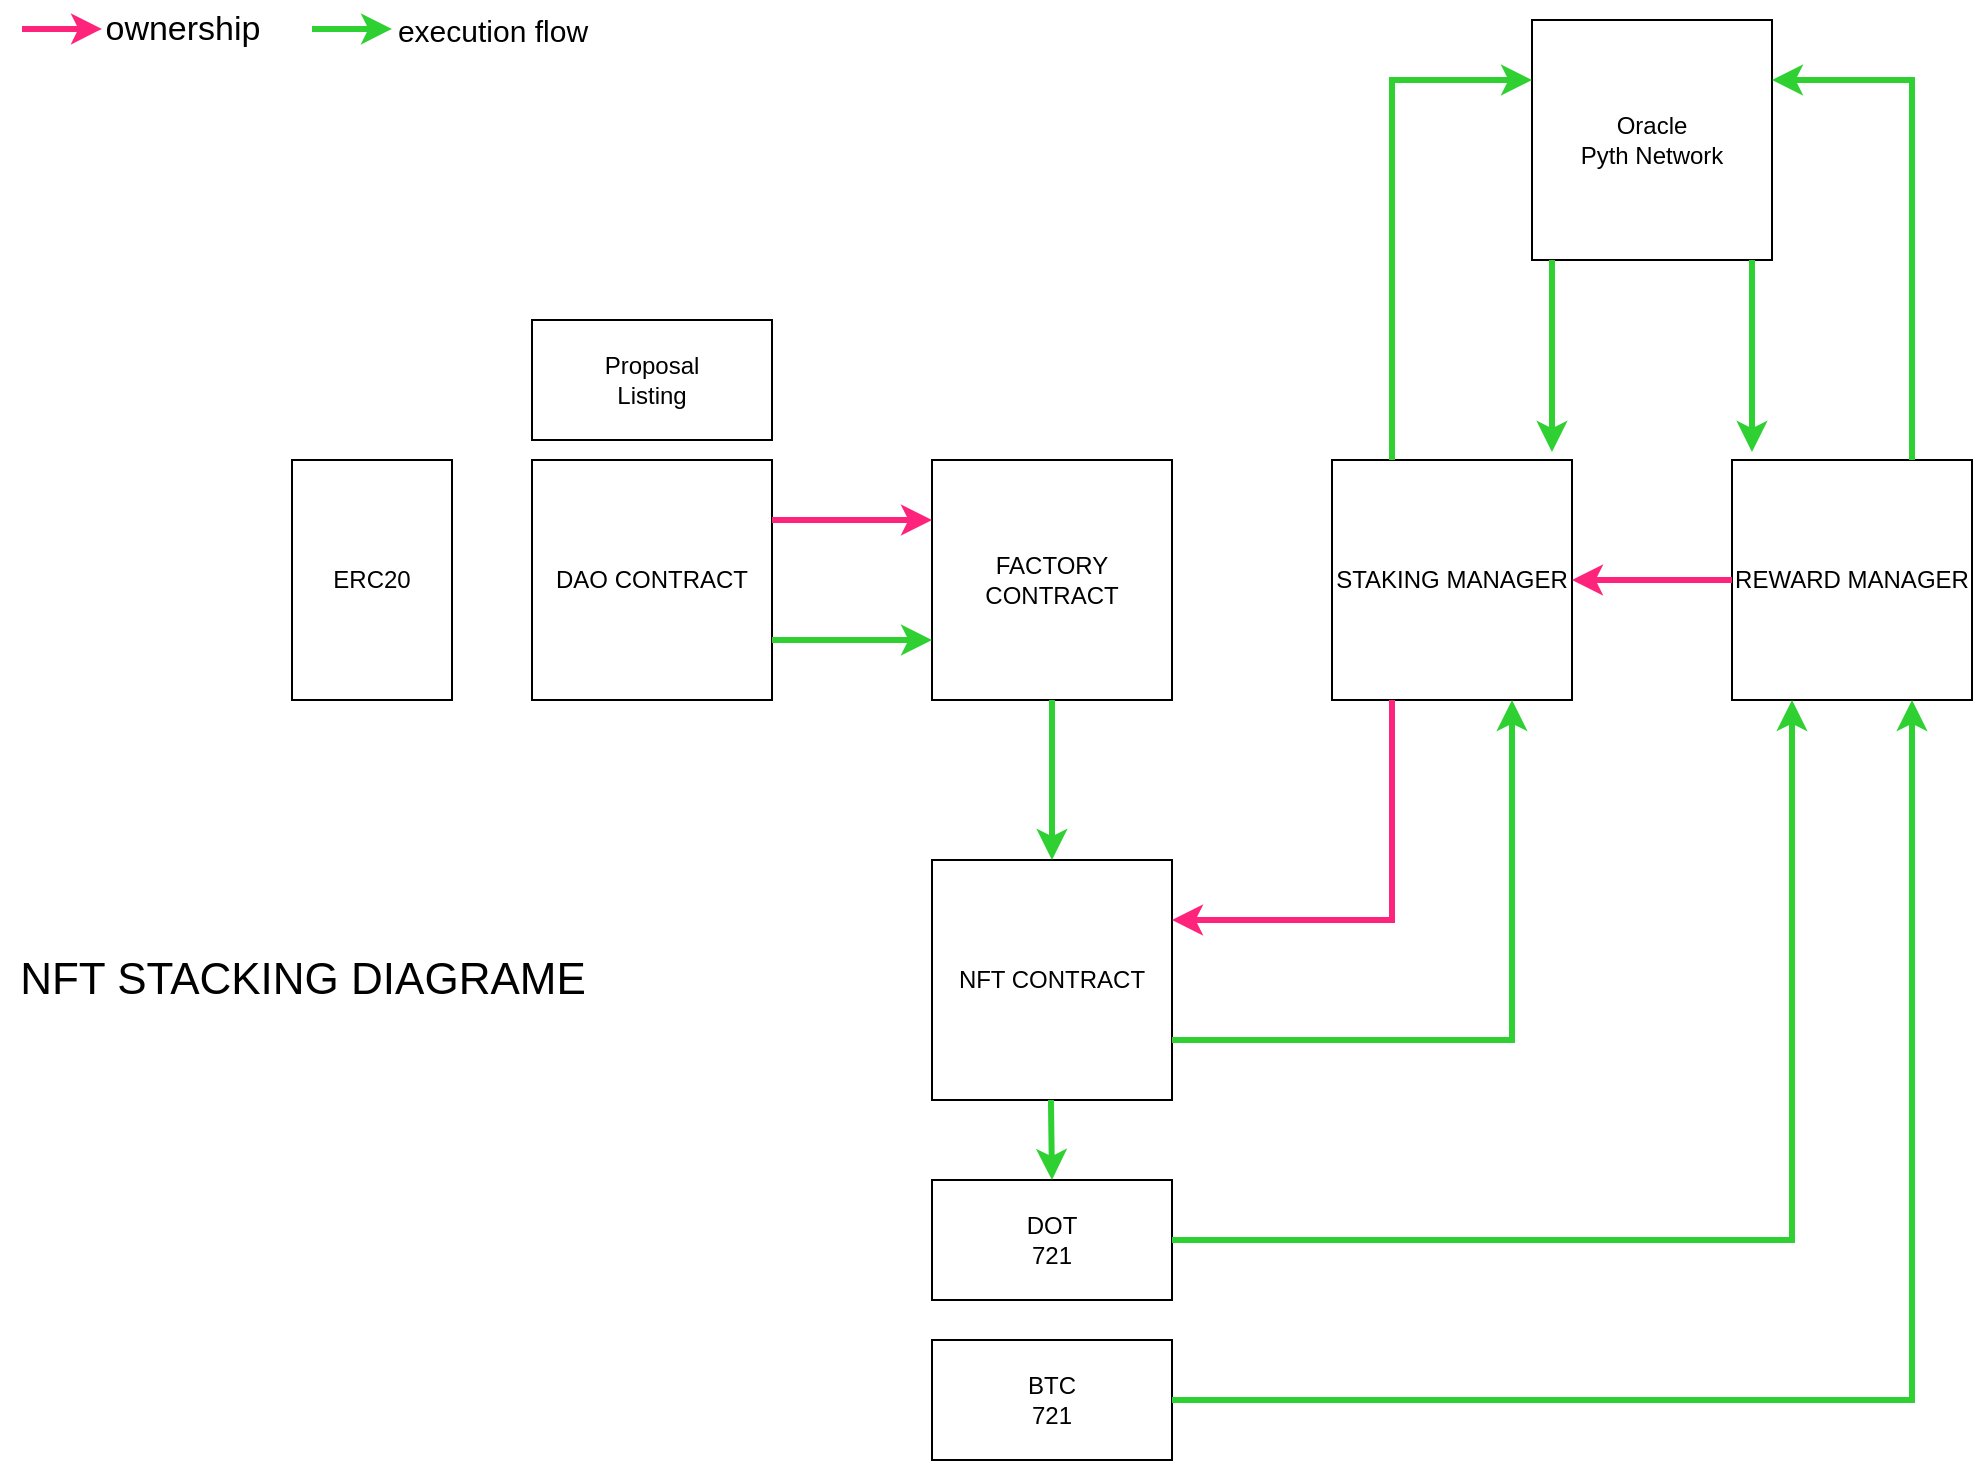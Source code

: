 <mxfile version="24.7.12">
  <diagram name="Page-1" id="U7I2IAQGmlWfTDbmmGAK">
    <mxGraphModel dx="1466" dy="939" grid="0" gridSize="10" guides="1" tooltips="1" connect="1" arrows="1" fold="1" page="1" pageScale="1" pageWidth="2339" pageHeight="3300" math="0" shadow="0">
      <root>
        <mxCell id="0" />
        <mxCell id="1" parent="0" />
        <mxCell id="TQNTJ49vkRVd2rRvTAJP-1" value="DAO CONTRACT" style="whiteSpace=wrap;html=1;aspect=fixed;" vertex="1" parent="1">
          <mxGeometry x="280" y="250" width="120" height="120" as="geometry" />
        </mxCell>
        <mxCell id="TQNTJ49vkRVd2rRvTAJP-2" value="FACTORY CONTRACT" style="whiteSpace=wrap;html=1;aspect=fixed;" vertex="1" parent="1">
          <mxGeometry x="480" y="250" width="120" height="120" as="geometry" />
        </mxCell>
        <mxCell id="TQNTJ49vkRVd2rRvTAJP-3" value="STAKING MANAGER" style="whiteSpace=wrap;html=1;aspect=fixed;" vertex="1" parent="1">
          <mxGeometry x="680" y="250" width="120" height="120" as="geometry" />
        </mxCell>
        <mxCell id="TQNTJ49vkRVd2rRvTAJP-4" value="REWARD MANAGER" style="whiteSpace=wrap;html=1;aspect=fixed;" vertex="1" parent="1">
          <mxGeometry x="880" y="250" width="120" height="120" as="geometry" />
        </mxCell>
        <mxCell id="TQNTJ49vkRVd2rRvTAJP-7" value="" style="endArrow=classic;html=1;rounded=0;entryX=0;entryY=0.25;entryDx=0;entryDy=0;targetPerimeterSpacing=6;strokeColor=#FF247B;strokeWidth=3;exitX=1;exitY=0.25;exitDx=0;exitDy=0;" edge="1" parent="1" source="TQNTJ49vkRVd2rRvTAJP-1" target="TQNTJ49vkRVd2rRvTAJP-2">
          <mxGeometry width="50" height="50" relative="1" as="geometry">
            <mxPoint x="400" y="310" as="sourcePoint" />
            <mxPoint x="450" y="260" as="targetPoint" />
          </mxGeometry>
        </mxCell>
        <mxCell id="TQNTJ49vkRVd2rRvTAJP-10" value="" style="endArrow=classic;html=1;rounded=0;entryX=1;entryY=0.5;entryDx=0;entryDy=0;targetPerimeterSpacing=6;strokeColor=#FF247B;exitX=0;exitY=0.5;exitDx=0;exitDy=0;strokeWidth=3;" edge="1" parent="1" source="TQNTJ49vkRVd2rRvTAJP-4" target="TQNTJ49vkRVd2rRvTAJP-3">
          <mxGeometry width="50" height="50" relative="1" as="geometry">
            <mxPoint x="820" y="420" as="sourcePoint" />
            <mxPoint x="900" y="420" as="targetPoint" />
          </mxGeometry>
        </mxCell>
        <mxCell id="TQNTJ49vkRVd2rRvTAJP-11" value="NFT CONTRACT" style="whiteSpace=wrap;html=1;aspect=fixed;" vertex="1" parent="1">
          <mxGeometry x="480" y="450" width="120" height="120" as="geometry" />
        </mxCell>
        <mxCell id="TQNTJ49vkRVd2rRvTAJP-13" value="" style="endArrow=classic;html=1;rounded=0;entryX=1;entryY=0.25;entryDx=0;entryDy=0;targetPerimeterSpacing=6;strokeColor=#FF247B;strokeWidth=3;exitX=0.25;exitY=1;exitDx=0;exitDy=0;" edge="1" parent="1" source="TQNTJ49vkRVd2rRvTAJP-3" target="TQNTJ49vkRVd2rRvTAJP-11">
          <mxGeometry width="50" height="50" relative="1" as="geometry">
            <mxPoint x="720" y="390" as="sourcePoint" />
            <mxPoint x="750" y="510" as="targetPoint" />
            <Array as="points">
              <mxPoint x="710" y="480" />
            </Array>
          </mxGeometry>
        </mxCell>
        <mxCell id="TQNTJ49vkRVd2rRvTAJP-14" value="" style="endArrow=classic;html=1;rounded=0;exitX=0.5;exitY=1;exitDx=0;exitDy=0;entryX=0.5;entryY=0;entryDx=0;entryDy=0;strokeColor=#2fd032;strokeWidth=3;" edge="1" parent="1" source="TQNTJ49vkRVd2rRvTAJP-2" target="TQNTJ49vkRVd2rRvTAJP-11">
          <mxGeometry width="50" height="50" relative="1" as="geometry">
            <mxPoint x="600" y="570" as="sourcePoint" />
            <mxPoint x="650" y="520" as="targetPoint" />
          </mxGeometry>
        </mxCell>
        <mxCell id="TQNTJ49vkRVd2rRvTAJP-15" value="Proposal&lt;div&gt;Listing&lt;/div&gt;" style="whiteSpace=wrap;html=1;" vertex="1" parent="1">
          <mxGeometry x="280" y="180" width="120" height="60" as="geometry" />
        </mxCell>
        <mxCell id="TQNTJ49vkRVd2rRvTAJP-17" value="DOT&lt;div&gt;721&lt;/div&gt;" style="rounded=0;whiteSpace=wrap;html=1;" vertex="1" parent="1">
          <mxGeometry x="480" y="610" width="120" height="60" as="geometry" />
        </mxCell>
        <mxCell id="TQNTJ49vkRVd2rRvTAJP-18" value="" style="endArrow=classic;html=1;rounded=0;exitX=0.5;exitY=1;exitDx=0;exitDy=0;strokeColor=#2fd032;strokeWidth=3;entryX=0.5;entryY=0;entryDx=0;entryDy=0;" edge="1" parent="1" target="TQNTJ49vkRVd2rRvTAJP-17">
          <mxGeometry width="50" height="50" relative="1" as="geometry">
            <mxPoint x="539.47" y="570" as="sourcePoint" />
            <mxPoint x="539" y="600" as="targetPoint" />
          </mxGeometry>
        </mxCell>
        <mxCell id="TQNTJ49vkRVd2rRvTAJP-20" value="" style="endArrow=classic;html=1;rounded=0;exitX=1;exitY=0.5;exitDx=0;exitDy=0;entryX=0.25;entryY=1;entryDx=0;entryDy=0;strokeColor=#2fd032;strokeWidth=3;" edge="1" parent="1" source="TQNTJ49vkRVd2rRvTAJP-17" target="TQNTJ49vkRVd2rRvTAJP-4">
          <mxGeometry width="50" height="50" relative="1" as="geometry">
            <mxPoint x="680" y="640" as="sourcePoint" />
            <mxPoint x="680" y="720" as="targetPoint" />
            <Array as="points">
              <mxPoint x="910" y="640" />
            </Array>
          </mxGeometry>
        </mxCell>
        <mxCell id="TQNTJ49vkRVd2rRvTAJP-21" value="" style="endArrow=classic;html=1;rounded=0;exitX=1;exitY=0.75;exitDx=0;exitDy=0;entryX=0.75;entryY=1;entryDx=0;entryDy=0;strokeColor=#2fd032;strokeWidth=3;" edge="1" parent="1" source="TQNTJ49vkRVd2rRvTAJP-11" target="TQNTJ49vkRVd2rRvTAJP-3">
          <mxGeometry width="50" height="50" relative="1" as="geometry">
            <mxPoint x="610" y="650" as="sourcePoint" />
            <mxPoint x="950" y="380" as="targetPoint" />
            <Array as="points">
              <mxPoint x="770" y="540" />
            </Array>
          </mxGeometry>
        </mxCell>
        <mxCell id="TQNTJ49vkRVd2rRvTAJP-22" value="BTC&lt;div&gt;721&lt;/div&gt;" style="rounded=0;whiteSpace=wrap;html=1;" vertex="1" parent="1">
          <mxGeometry x="480" y="690" width="120" height="60" as="geometry" />
        </mxCell>
        <mxCell id="TQNTJ49vkRVd2rRvTAJP-23" value="" style="endArrow=classic;html=1;rounded=0;exitX=1;exitY=0.5;exitDx=0;exitDy=0;entryX=0.75;entryY=1;entryDx=0;entryDy=0;strokeColor=#2fd032;strokeWidth=3;" edge="1" parent="1" source="TQNTJ49vkRVd2rRvTAJP-22" target="TQNTJ49vkRVd2rRvTAJP-4">
          <mxGeometry width="50" height="50" relative="1" as="geometry">
            <mxPoint x="610" y="650" as="sourcePoint" />
            <mxPoint x="950" y="380" as="targetPoint" />
            <Array as="points">
              <mxPoint x="970" y="720" />
            </Array>
          </mxGeometry>
        </mxCell>
        <mxCell id="TQNTJ49vkRVd2rRvTAJP-24" value="" style="endArrow=classic;html=1;rounded=0;targetPerimeterSpacing=6;strokeColor=#FF247B;strokeWidth=3;" edge="1" parent="1">
          <mxGeometry width="50" height="50" relative="1" as="geometry">
            <mxPoint x="25" y="34.47" as="sourcePoint" />
            <mxPoint x="65" y="34.47" as="targetPoint" />
            <Array as="points" />
          </mxGeometry>
        </mxCell>
        <mxCell id="TQNTJ49vkRVd2rRvTAJP-25" value="&lt;font style=&quot;font-size: 17px;&quot;&gt;ownership&lt;/font&gt;" style="text;html=1;align=center;verticalAlign=middle;resizable=0;points=[];autosize=1;strokeColor=none;fillColor=none;" vertex="1" parent="1">
          <mxGeometry x="55" y="20" width="100" height="30" as="geometry" />
        </mxCell>
        <mxCell id="TQNTJ49vkRVd2rRvTAJP-26" value="" style="endArrow=classic;html=1;rounded=0;exitX=1;exitY=0.75;exitDx=0;exitDy=0;entryX=0;entryY=0.75;entryDx=0;entryDy=0;strokeColor=#2fd032;strokeWidth=3;" edge="1" parent="1" source="TQNTJ49vkRVd2rRvTAJP-1" target="TQNTJ49vkRVd2rRvTAJP-2">
          <mxGeometry width="50" height="50" relative="1" as="geometry">
            <mxPoint x="550" y="380" as="sourcePoint" />
            <mxPoint x="550" y="460" as="targetPoint" />
          </mxGeometry>
        </mxCell>
        <mxCell id="TQNTJ49vkRVd2rRvTAJP-27" value="" style="endArrow=classic;html=1;rounded=0;strokeColor=#2fd032;strokeWidth=3;" edge="1" parent="1">
          <mxGeometry width="50" height="50" relative="1" as="geometry">
            <mxPoint x="170" y="34.47" as="sourcePoint" />
            <mxPoint x="210" y="34.47" as="targetPoint" />
          </mxGeometry>
        </mxCell>
        <mxCell id="TQNTJ49vkRVd2rRvTAJP-28" value="&lt;font style=&quot;font-size: 15px;&quot;&gt;execution flow&lt;/font&gt;" style="text;html=1;align=center;verticalAlign=middle;resizable=0;points=[];autosize=1;strokeColor=none;fillColor=none;" vertex="1" parent="1">
          <mxGeometry x="200" y="20" width="120" height="30" as="geometry" />
        </mxCell>
        <mxCell id="TQNTJ49vkRVd2rRvTAJP-31" value="Oracle&lt;div&gt;Pyth Network&lt;/div&gt;" style="whiteSpace=wrap;html=1;aspect=fixed;" vertex="1" parent="1">
          <mxGeometry x="780" y="30" width="120" height="120" as="geometry" />
        </mxCell>
        <mxCell id="TQNTJ49vkRVd2rRvTAJP-33" value="ERC20" style="rounded=0;whiteSpace=wrap;html=1;" vertex="1" parent="1">
          <mxGeometry x="160" y="250" width="80" height="120" as="geometry" />
        </mxCell>
        <mxCell id="TQNTJ49vkRVd2rRvTAJP-39" value="" style="endArrow=classic;html=1;rounded=0;exitX=0.25;exitY=0;exitDx=0;exitDy=0;entryX=0;entryY=0.25;entryDx=0;entryDy=0;strokeColor=#2fd032;strokeWidth=3;" edge="1" parent="1" source="TQNTJ49vkRVd2rRvTAJP-3" target="TQNTJ49vkRVd2rRvTAJP-31">
          <mxGeometry width="50" height="50" relative="1" as="geometry">
            <mxPoint x="660" y="100" as="sourcePoint" />
            <mxPoint x="740" y="100" as="targetPoint" />
            <Array as="points">
              <mxPoint x="710" y="60" />
            </Array>
          </mxGeometry>
        </mxCell>
        <mxCell id="TQNTJ49vkRVd2rRvTAJP-40" value="" style="endArrow=classic;html=1;rounded=0;strokeColor=#2fd032;strokeWidth=3;" edge="1" parent="1">
          <mxGeometry width="50" height="50" relative="1" as="geometry">
            <mxPoint x="790" y="150" as="sourcePoint" />
            <mxPoint x="790" y="246" as="targetPoint" />
            <Array as="points" />
          </mxGeometry>
        </mxCell>
        <mxCell id="TQNTJ49vkRVd2rRvTAJP-41" value="" style="endArrow=classic;html=1;rounded=0;strokeColor=#2fd032;strokeWidth=3;" edge="1" parent="1">
          <mxGeometry width="50" height="50" relative="1" as="geometry">
            <mxPoint x="890" y="150" as="sourcePoint" />
            <mxPoint x="890" y="246" as="targetPoint" />
            <Array as="points" />
          </mxGeometry>
        </mxCell>
        <mxCell id="TQNTJ49vkRVd2rRvTAJP-42" value="" style="endArrow=classic;html=1;rounded=0;exitX=0.75;exitY=0;exitDx=0;exitDy=0;entryX=1;entryY=0.25;entryDx=0;entryDy=0;strokeColor=#2fd032;strokeWidth=3;" edge="1" parent="1" source="TQNTJ49vkRVd2rRvTAJP-4" target="TQNTJ49vkRVd2rRvTAJP-31">
          <mxGeometry width="50" height="50" relative="1" as="geometry">
            <mxPoint x="1020" y="240" as="sourcePoint" />
            <mxPoint x="1090" y="50" as="targetPoint" />
            <Array as="points">
              <mxPoint x="970" y="60" />
            </Array>
          </mxGeometry>
        </mxCell>
        <mxCell id="TQNTJ49vkRVd2rRvTAJP-46" value="&lt;font style=&quot;font-size: 22px;&quot;&gt;NFT STACKING DIAGRAME&lt;/font&gt;" style="text;html=1;align=center;verticalAlign=middle;resizable=0;points=[];autosize=1;strokeColor=none;fillColor=none;" vertex="1" parent="1">
          <mxGeometry x="14" y="491" width="301" height="38" as="geometry" />
        </mxCell>
      </root>
    </mxGraphModel>
  </diagram>
</mxfile>
